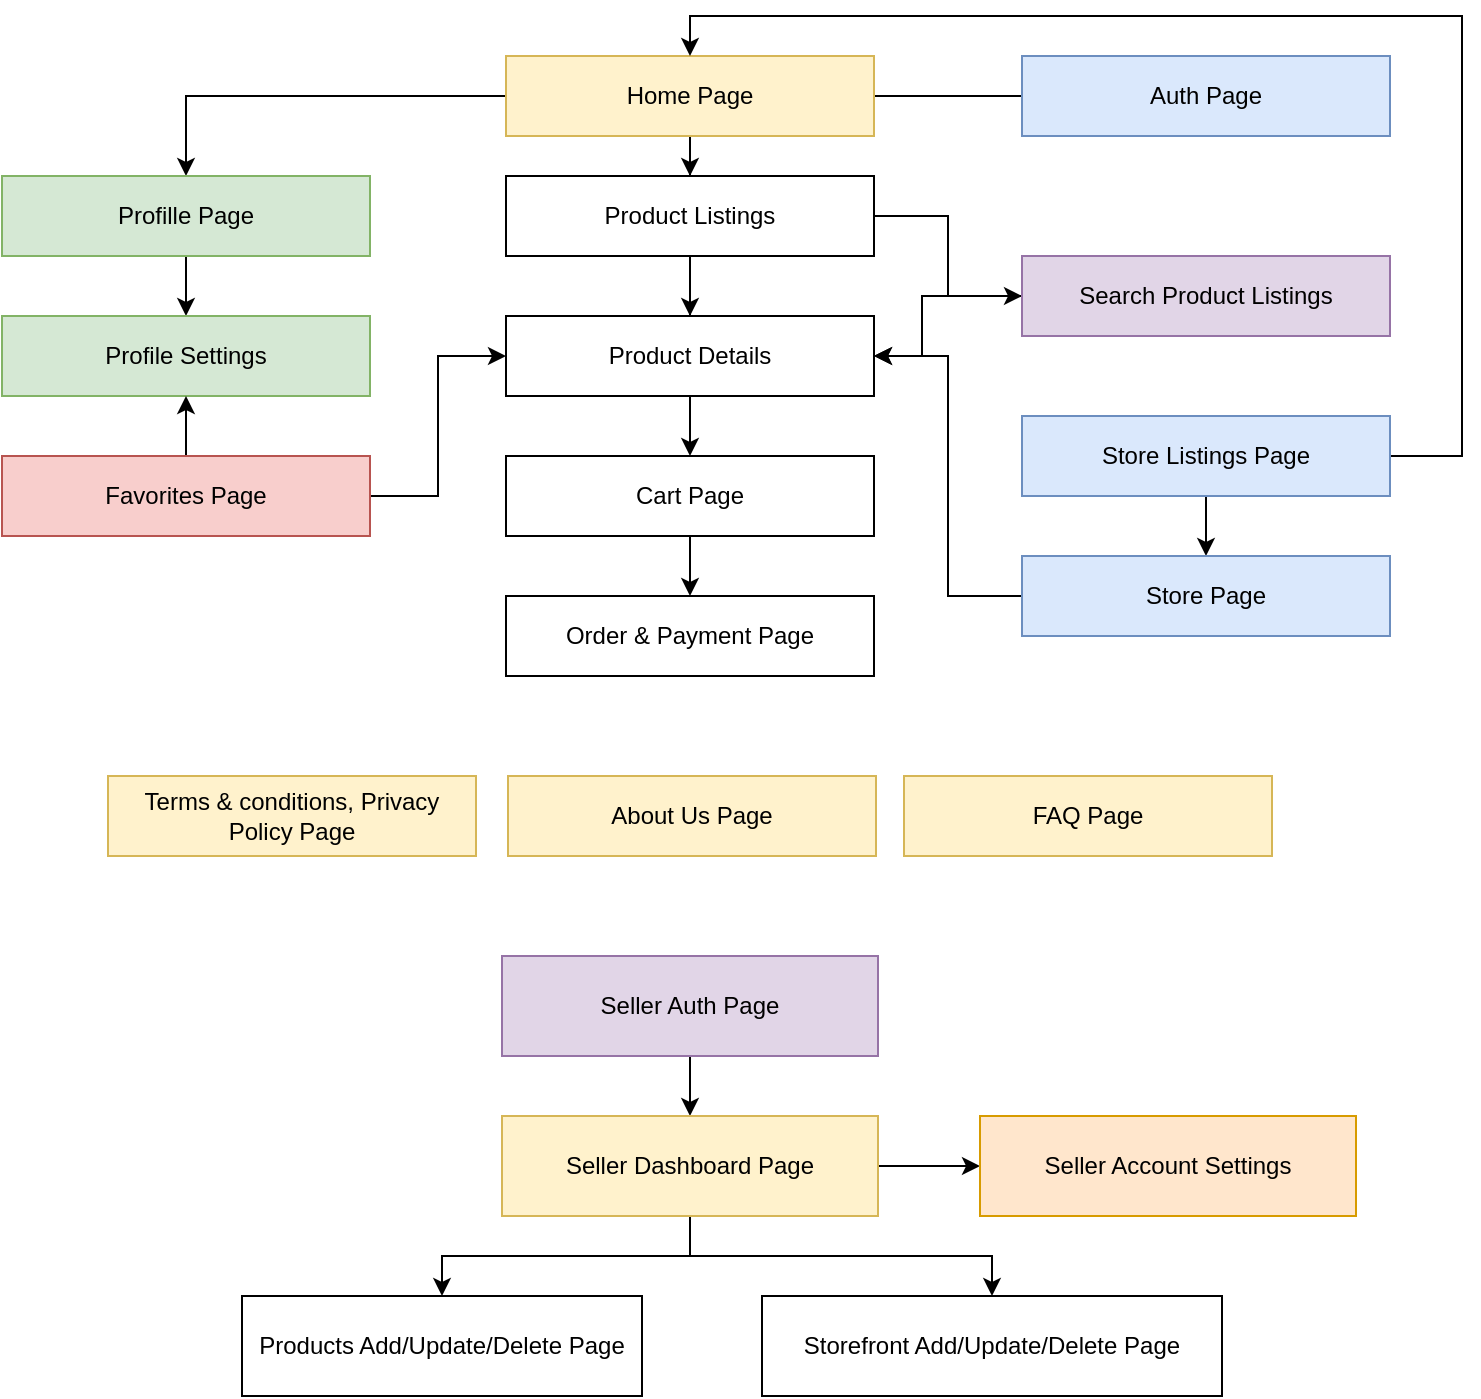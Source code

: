 <mxfile version="21.6.9" type="github">
  <diagram name="Page-1" id="pmae3yVPODafDrBMmQs1">
    <mxGraphModel dx="955" dy="515" grid="1" gridSize="10" guides="1" tooltips="1" connect="1" arrows="1" fold="1" page="1" pageScale="1" pageWidth="827" pageHeight="1169" math="0" shadow="0">
      <root>
        <mxCell id="0" />
        <mxCell id="1" parent="0" />
        <mxCell id="a40wpVU0w3DmStkUdpJO-24" value="" style="edgeStyle=orthogonalEdgeStyle;rounded=0;orthogonalLoop=1;jettySize=auto;html=1;" parent="1" source="a40wpVU0w3DmStkUdpJO-1" target="a40wpVU0w3DmStkUdpJO-4" edge="1">
          <mxGeometry relative="1" as="geometry" />
        </mxCell>
        <mxCell id="a40wpVU0w3DmStkUdpJO-1" value="Auth Page" style="rounded=0;whiteSpace=wrap;html=1;fillColor=#dae8fc;strokeColor=#6c8ebf;" parent="1" vertex="1">
          <mxGeometry x="580" y="100" width="184" height="40" as="geometry" />
        </mxCell>
        <mxCell id="a40wpVU0w3DmStkUdpJO-17" value="" style="edgeStyle=orthogonalEdgeStyle;rounded=0;orthogonalLoop=1;jettySize=auto;html=1;" parent="1" source="a40wpVU0w3DmStkUdpJO-3" target="a40wpVU0w3DmStkUdpJO-5" edge="1">
          <mxGeometry relative="1" as="geometry" />
        </mxCell>
        <mxCell id="a40wpVU0w3DmStkUdpJO-23" value="" style="edgeStyle=orthogonalEdgeStyle;rounded=0;orthogonalLoop=1;jettySize=auto;html=1;" parent="1" source="a40wpVU0w3DmStkUdpJO-3" target="a40wpVU0w3DmStkUdpJO-9" edge="1">
          <mxGeometry relative="1" as="geometry" />
        </mxCell>
        <mxCell id="a40wpVU0w3DmStkUdpJO-3" value="Home Page" style="rounded=0;whiteSpace=wrap;html=1;fillColor=#fff2cc;strokeColor=#d6b656;" parent="1" vertex="1">
          <mxGeometry x="322" y="100" width="184" height="40" as="geometry" />
        </mxCell>
        <mxCell id="a40wpVU0w3DmStkUdpJO-15" value="" style="edgeStyle=orthogonalEdgeStyle;rounded=0;orthogonalLoop=1;jettySize=auto;html=1;" parent="1" source="a40wpVU0w3DmStkUdpJO-4" target="a40wpVU0w3DmStkUdpJO-6" edge="1">
          <mxGeometry relative="1" as="geometry" />
        </mxCell>
        <mxCell id="a40wpVU0w3DmStkUdpJO-18" value="" style="edgeStyle=orthogonalEdgeStyle;rounded=0;orthogonalLoop=1;jettySize=auto;html=1;" parent="1" source="a40wpVU0w3DmStkUdpJO-4" target="a40wpVU0w3DmStkUdpJO-8" edge="1">
          <mxGeometry relative="1" as="geometry" />
        </mxCell>
        <mxCell id="a40wpVU0w3DmStkUdpJO-4" value="Product Listings" style="rounded=0;whiteSpace=wrap;html=1;" parent="1" vertex="1">
          <mxGeometry x="322" y="160" width="184" height="40" as="geometry" />
        </mxCell>
        <mxCell id="a40wpVU0w3DmStkUdpJO-5" value="Product Details" style="rounded=0;whiteSpace=wrap;html=1;" parent="1" vertex="1">
          <mxGeometry x="322" y="230" width="184" height="40" as="geometry" />
        </mxCell>
        <mxCell id="a40wpVU0w3DmStkUdpJO-16" value="" style="edgeStyle=orthogonalEdgeStyle;rounded=0;orthogonalLoop=1;jettySize=auto;html=1;" parent="1" source="a40wpVU0w3DmStkUdpJO-6" target="a40wpVU0w3DmStkUdpJO-7" edge="1">
          <mxGeometry relative="1" as="geometry" />
        </mxCell>
        <mxCell id="a40wpVU0w3DmStkUdpJO-6" value="Cart Page" style="rounded=0;whiteSpace=wrap;html=1;" parent="1" vertex="1">
          <mxGeometry x="322" y="300" width="184" height="40" as="geometry" />
        </mxCell>
        <mxCell id="a40wpVU0w3DmStkUdpJO-7" value="Order &amp;amp; Payment Page" style="rounded=0;whiteSpace=wrap;html=1;" parent="1" vertex="1">
          <mxGeometry x="322" y="370" width="184" height="40" as="geometry" />
        </mxCell>
        <mxCell id="a40wpVU0w3DmStkUdpJO-22" style="edgeStyle=orthogonalEdgeStyle;rounded=0;orthogonalLoop=1;jettySize=auto;html=1;entryX=1;entryY=0.5;entryDx=0;entryDy=0;" parent="1" source="a40wpVU0w3DmStkUdpJO-8" target="a40wpVU0w3DmStkUdpJO-5" edge="1">
          <mxGeometry relative="1" as="geometry">
            <mxPoint x="590" y="270" as="targetPoint" />
            <Array as="points">
              <mxPoint x="530" y="220" />
              <mxPoint x="530" y="250" />
            </Array>
          </mxGeometry>
        </mxCell>
        <mxCell id="a40wpVU0w3DmStkUdpJO-8" value="Search Product Listings" style="rounded=0;whiteSpace=wrap;html=1;fillColor=#e1d5e7;strokeColor=#9673a6;" parent="1" vertex="1">
          <mxGeometry x="580" y="200" width="184" height="40" as="geometry" />
        </mxCell>
        <mxCell id="eCm9nZn1xHiflIMN1Gaj-5" style="edgeStyle=orthogonalEdgeStyle;rounded=0;orthogonalLoop=1;jettySize=auto;html=1;entryX=0.5;entryY=0;entryDx=0;entryDy=0;" edge="1" parent="1" source="a40wpVU0w3DmStkUdpJO-9" target="eCm9nZn1xHiflIMN1Gaj-4">
          <mxGeometry relative="1" as="geometry" />
        </mxCell>
        <mxCell id="a40wpVU0w3DmStkUdpJO-9" value="Profille Page" style="rounded=0;whiteSpace=wrap;html=1;fillColor=#d5e8d4;strokeColor=#82b366;" parent="1" vertex="1">
          <mxGeometry x="70" y="160" width="184" height="40" as="geometry" />
        </mxCell>
        <mxCell id="a40wpVU0w3DmStkUdpJO-11" value="Terms &amp;amp; conditions, Privacy Policy Page" style="rounded=0;whiteSpace=wrap;html=1;fillColor=#fff2cc;strokeColor=#d6b656;" parent="1" vertex="1">
          <mxGeometry x="123" y="460" width="184" height="40" as="geometry" />
        </mxCell>
        <mxCell id="a40wpVU0w3DmStkUdpJO-12" value="About Us Page" style="rounded=0;whiteSpace=wrap;html=1;fillColor=#fff2cc;strokeColor=#d6b656;" parent="1" vertex="1">
          <mxGeometry x="323" y="460" width="184" height="40" as="geometry" />
        </mxCell>
        <mxCell id="eCm9nZn1xHiflIMN1Gaj-8" value="" style="edgeStyle=orthogonalEdgeStyle;rounded=0;orthogonalLoop=1;jettySize=auto;html=1;" edge="1" parent="1" source="wylSf0W57zlD3DoviU_3-1" target="eCm9nZn1xHiflIMN1Gaj-6">
          <mxGeometry relative="1" as="geometry" />
        </mxCell>
        <mxCell id="eCm9nZn1xHiflIMN1Gaj-11" style="edgeStyle=orthogonalEdgeStyle;rounded=0;orthogonalLoop=1;jettySize=auto;html=1;entryX=0.5;entryY=0;entryDx=0;entryDy=0;" edge="1" parent="1" source="wylSf0W57zlD3DoviU_3-1" target="a40wpVU0w3DmStkUdpJO-3">
          <mxGeometry relative="1" as="geometry">
            <Array as="points">
              <mxPoint x="800" y="300" />
              <mxPoint x="800" y="80" />
              <mxPoint x="414" y="80" />
            </Array>
          </mxGeometry>
        </mxCell>
        <mxCell id="wylSf0W57zlD3DoviU_3-1" value="Store Listings Page" style="rounded=0;whiteSpace=wrap;html=1;fillColor=#dae8fc;strokeColor=#6c8ebf;" parent="1" vertex="1">
          <mxGeometry x="580" y="280" width="184" height="40" as="geometry" />
        </mxCell>
        <mxCell id="eCm9nZn1xHiflIMN1Gaj-2" value="FAQ Page" style="rounded=0;whiteSpace=wrap;html=1;fillColor=#fff2cc;strokeColor=#d6b656;" vertex="1" parent="1">
          <mxGeometry x="521" y="460" width="184" height="40" as="geometry" />
        </mxCell>
        <mxCell id="eCm9nZn1xHiflIMN1Gaj-4" value="Profile Settings" style="rounded=0;whiteSpace=wrap;html=1;fillColor=#d5e8d4;strokeColor=#82b366;" vertex="1" parent="1">
          <mxGeometry x="70" y="230" width="184" height="40" as="geometry" />
        </mxCell>
        <mxCell id="eCm9nZn1xHiflIMN1Gaj-10" style="edgeStyle=orthogonalEdgeStyle;rounded=0;orthogonalLoop=1;jettySize=auto;html=1;entryX=1;entryY=0.5;entryDx=0;entryDy=0;" edge="1" parent="1" source="eCm9nZn1xHiflIMN1Gaj-6" target="a40wpVU0w3DmStkUdpJO-5">
          <mxGeometry relative="1" as="geometry" />
        </mxCell>
        <mxCell id="eCm9nZn1xHiflIMN1Gaj-6" value="Store Page" style="rounded=0;whiteSpace=wrap;html=1;fillColor=#dae8fc;strokeColor=#6c8ebf;" vertex="1" parent="1">
          <mxGeometry x="580" y="350" width="184" height="40" as="geometry" />
        </mxCell>
        <mxCell id="eCm9nZn1xHiflIMN1Gaj-19" value="" style="edgeStyle=orthogonalEdgeStyle;rounded=0;orthogonalLoop=1;jettySize=auto;html=1;" edge="1" parent="1" source="eCm9nZn1xHiflIMN1Gaj-12" target="eCm9nZn1xHiflIMN1Gaj-14">
          <mxGeometry relative="1" as="geometry" />
        </mxCell>
        <mxCell id="eCm9nZn1xHiflIMN1Gaj-12" value="Seller Auth Page" style="rounded=0;whiteSpace=wrap;html=1;fillColor=#e1d5e7;strokeColor=#9673a6;" vertex="1" parent="1">
          <mxGeometry x="320" y="550" width="188" height="50" as="geometry" />
        </mxCell>
        <mxCell id="eCm9nZn1xHiflIMN1Gaj-17" value="" style="edgeStyle=orthogonalEdgeStyle;rounded=0;orthogonalLoop=1;jettySize=auto;html=1;" edge="1" parent="1" source="eCm9nZn1xHiflIMN1Gaj-14" target="eCm9nZn1xHiflIMN1Gaj-16">
          <mxGeometry relative="1" as="geometry" />
        </mxCell>
        <mxCell id="eCm9nZn1xHiflIMN1Gaj-18" style="edgeStyle=orthogonalEdgeStyle;rounded=0;orthogonalLoop=1;jettySize=auto;html=1;entryX=0.5;entryY=0;entryDx=0;entryDy=0;" edge="1" parent="1" source="eCm9nZn1xHiflIMN1Gaj-14" target="eCm9nZn1xHiflIMN1Gaj-15">
          <mxGeometry relative="1" as="geometry" />
        </mxCell>
        <mxCell id="eCm9nZn1xHiflIMN1Gaj-21" value="" style="edgeStyle=orthogonalEdgeStyle;rounded=0;orthogonalLoop=1;jettySize=auto;html=1;" edge="1" parent="1" source="eCm9nZn1xHiflIMN1Gaj-14" target="eCm9nZn1xHiflIMN1Gaj-20">
          <mxGeometry relative="1" as="geometry" />
        </mxCell>
        <mxCell id="eCm9nZn1xHiflIMN1Gaj-14" value="Seller Dashboard Page" style="rounded=0;whiteSpace=wrap;html=1;fillColor=#fff2cc;strokeColor=#d6b656;" vertex="1" parent="1">
          <mxGeometry x="320" y="630" width="188" height="50" as="geometry" />
        </mxCell>
        <mxCell id="eCm9nZn1xHiflIMN1Gaj-15" value="Storefront Add/Update/Delete Page" style="rounded=0;whiteSpace=wrap;html=1;" vertex="1" parent="1">
          <mxGeometry x="450" y="720" width="230" height="50" as="geometry" />
        </mxCell>
        <mxCell id="eCm9nZn1xHiflIMN1Gaj-16" value="Products Add/Update/Delete Page" style="rounded=0;whiteSpace=wrap;html=1;" vertex="1" parent="1">
          <mxGeometry x="190" y="720" width="200" height="50" as="geometry" />
        </mxCell>
        <mxCell id="eCm9nZn1xHiflIMN1Gaj-20" value="Seller Account Settings" style="whiteSpace=wrap;html=1;rounded=0;fillColor=#ffe6cc;strokeColor=#d79b00;" vertex="1" parent="1">
          <mxGeometry x="559" y="630" width="188" height="50" as="geometry" />
        </mxCell>
        <mxCell id="eCm9nZn1xHiflIMN1Gaj-23" value="" style="edgeStyle=orthogonalEdgeStyle;rounded=0;orthogonalLoop=1;jettySize=auto;html=1;entryX=0;entryY=0.5;entryDx=0;entryDy=0;" edge="1" parent="1" source="eCm9nZn1xHiflIMN1Gaj-22" target="a40wpVU0w3DmStkUdpJO-5">
          <mxGeometry relative="1" as="geometry" />
        </mxCell>
        <mxCell id="eCm9nZn1xHiflIMN1Gaj-25" value="" style="edgeStyle=orthogonalEdgeStyle;rounded=0;orthogonalLoop=1;jettySize=auto;html=1;" edge="1" parent="1" source="eCm9nZn1xHiflIMN1Gaj-22" target="eCm9nZn1xHiflIMN1Gaj-4">
          <mxGeometry relative="1" as="geometry" />
        </mxCell>
        <mxCell id="eCm9nZn1xHiflIMN1Gaj-22" value="Favorites Page" style="rounded=0;whiteSpace=wrap;html=1;fillColor=#f8cecc;strokeColor=#b85450;" vertex="1" parent="1">
          <mxGeometry x="70" y="300" width="184" height="40" as="geometry" />
        </mxCell>
      </root>
    </mxGraphModel>
  </diagram>
</mxfile>
